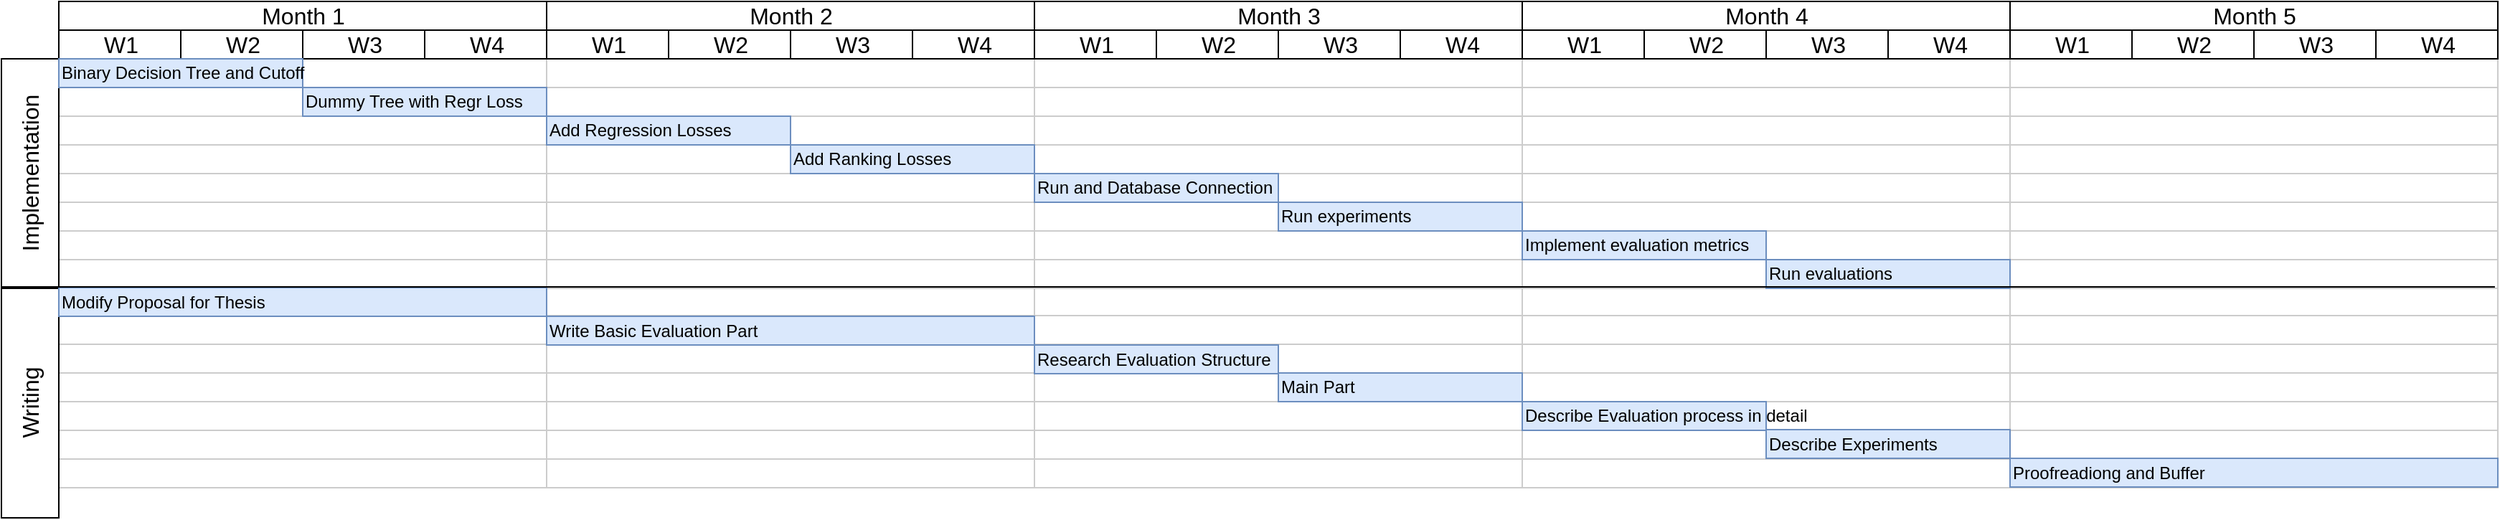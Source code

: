 <mxfile version="15.9.6" type="github">
  <diagram name="Page-1" id="2c4490ee-f0b8-94ab-5012-d5dc3445f7a3">
    <mxGraphModel dx="2062" dy="1154" grid="1" gridSize="10" guides="1" tooltips="1" connect="0" arrows="1" fold="1" page="1" pageScale="1.5" pageWidth="1169" pageHeight="826" background="none" math="0" shadow="0">
      <root>
        <mxCell id="0" style=";html=1;" />
        <mxCell id="1" style=";html=1;" parent="0" />
        <mxCell id="OITDRaYUlJs_esaPdnm7-157" value="Month 1" style="strokeWidth=1;fontStyle=0;html=1;fontSize=16;" vertex="1" parent="1">
          <mxGeometry x="40" y="440" width="340.0" height="20" as="geometry" />
        </mxCell>
        <mxCell id="OITDRaYUlJs_esaPdnm7-158" value="" style="align=left;strokeColor=#CCCCCC;html=1;" vertex="1" parent="1">
          <mxGeometry x="40" y="480" width="340.0" height="20" as="geometry" />
        </mxCell>
        <mxCell id="OITDRaYUlJs_esaPdnm7-159" value="" style="align=left;strokeColor=#CCCCCC;html=1;" vertex="1" parent="1">
          <mxGeometry x="40" y="500" width="340.0" height="20" as="geometry" />
        </mxCell>
        <mxCell id="OITDRaYUlJs_esaPdnm7-160" value="" style="align=left;strokeColor=#CCCCCC;html=1;" vertex="1" parent="1">
          <mxGeometry x="40" y="520" width="340.0" height="20" as="geometry" />
        </mxCell>
        <mxCell id="OITDRaYUlJs_esaPdnm7-161" value="" style="align=left;strokeColor=#CCCCCC;html=1;" vertex="1" parent="1">
          <mxGeometry x="40" y="540" width="340.0" height="20" as="geometry" />
        </mxCell>
        <mxCell id="OITDRaYUlJs_esaPdnm7-162" value="" style="align=left;strokeColor=#CCCCCC;html=1;" vertex="1" parent="1">
          <mxGeometry x="40" y="560" width="340.0" height="20" as="geometry" />
        </mxCell>
        <mxCell id="OITDRaYUlJs_esaPdnm7-163" value="" style="align=left;strokeColor=#CCCCCC;html=1;" vertex="1" parent="1">
          <mxGeometry x="40" y="580" width="340.0" height="20" as="geometry" />
        </mxCell>
        <mxCell id="OITDRaYUlJs_esaPdnm7-164" value="" style="align=left;strokeColor=#CCCCCC;html=1;" vertex="1" parent="1">
          <mxGeometry x="40" y="600" width="340.0" height="20" as="geometry" />
        </mxCell>
        <mxCell id="OITDRaYUlJs_esaPdnm7-165" value="" style="align=left;strokeColor=#CCCCCC;html=1;" vertex="1" parent="1">
          <mxGeometry x="40" y="620" width="340.0" height="20" as="geometry" />
        </mxCell>
        <mxCell id="OITDRaYUlJs_esaPdnm7-166" value="" style="align=left;strokeColor=#CCCCCC;html=1;" vertex="1" parent="1">
          <mxGeometry x="40" y="640" width="340.0" height="19" as="geometry" />
        </mxCell>
        <mxCell id="OITDRaYUlJs_esaPdnm7-167" value="" style="align=left;strokeColor=#CCCCCC;html=1;" vertex="1" parent="1">
          <mxGeometry x="40" y="659" width="340.0" height="20" as="geometry" />
        </mxCell>
        <mxCell id="OITDRaYUlJs_esaPdnm7-168" value="" style="align=left;strokeColor=#CCCCCC;html=1;" vertex="1" parent="1">
          <mxGeometry x="40" y="679" width="340.0" height="20" as="geometry" />
        </mxCell>
        <mxCell id="OITDRaYUlJs_esaPdnm7-169" value="" style="align=left;strokeColor=#CCCCCC;html=1;" vertex="1" parent="1">
          <mxGeometry x="40" y="699" width="340.0" height="20" as="geometry" />
        </mxCell>
        <mxCell id="OITDRaYUlJs_esaPdnm7-170" value="" style="align=left;strokeColor=#CCCCCC;html=1;" vertex="1" parent="1">
          <mxGeometry x="40" y="719" width="340.0" height="20" as="geometry" />
        </mxCell>
        <mxCell id="OITDRaYUlJs_esaPdnm7-171" value="" style="align=left;strokeColor=#CCCCCC;html=1;" vertex="1" parent="1">
          <mxGeometry x="40" y="739" width="340.0" height="20" as="geometry" />
        </mxCell>
        <mxCell id="OITDRaYUlJs_esaPdnm7-172" value="" style="align=left;strokeColor=#CCCCCC;html=1;" vertex="1" parent="1">
          <mxGeometry x="40" y="759" width="340.0" height="20" as="geometry" />
        </mxCell>
        <mxCell id="OITDRaYUlJs_esaPdnm7-174" value="W1" style="strokeWidth=1;fontStyle=0;html=1;fontSize=16;" vertex="1" parent="1">
          <mxGeometry x="40" y="460" width="85.0" height="20" as="geometry" />
        </mxCell>
        <mxCell id="OITDRaYUlJs_esaPdnm7-175" value="W2" style="strokeWidth=1;fontStyle=0;html=1;fontSize=16;" vertex="1" parent="1">
          <mxGeometry x="125" y="460" width="85.0" height="20" as="geometry" />
        </mxCell>
        <mxCell id="OITDRaYUlJs_esaPdnm7-176" value="W3" style="strokeWidth=1;fontStyle=0;html=1;fontSize=16;" vertex="1" parent="1">
          <mxGeometry x="210" y="460" width="85.0" height="20" as="geometry" />
        </mxCell>
        <mxCell id="OITDRaYUlJs_esaPdnm7-177" value="W4" style="strokeWidth=1;fontStyle=0;html=1;fontSize=16;" vertex="1" parent="1">
          <mxGeometry x="295" y="460" width="85.0" height="20" as="geometry" />
        </mxCell>
        <mxCell id="OITDRaYUlJs_esaPdnm7-135" value="Month 2" style="strokeWidth=1;fontStyle=0;html=1;fontSize=16;" vertex="1" parent="1">
          <mxGeometry x="380" y="440" width="340.0" height="20" as="geometry" />
        </mxCell>
        <mxCell id="OITDRaYUlJs_esaPdnm7-136" value="" style="align=left;strokeColor=#CCCCCC;html=1;" vertex="1" parent="1">
          <mxGeometry x="380" y="480" width="340.0" height="20" as="geometry" />
        </mxCell>
        <mxCell id="OITDRaYUlJs_esaPdnm7-137" value="" style="align=left;strokeColor=#CCCCCC;html=1;" vertex="1" parent="1">
          <mxGeometry x="380" y="500" width="340.0" height="20" as="geometry" />
        </mxCell>
        <mxCell id="OITDRaYUlJs_esaPdnm7-138" value="" style="align=left;strokeColor=#CCCCCC;html=1;" vertex="1" parent="1">
          <mxGeometry x="380" y="520" width="340.0" height="20" as="geometry" />
        </mxCell>
        <mxCell id="OITDRaYUlJs_esaPdnm7-139" value="" style="align=left;strokeColor=#CCCCCC;html=1;" vertex="1" parent="1">
          <mxGeometry x="380" y="540" width="340.0" height="20" as="geometry" />
        </mxCell>
        <mxCell id="OITDRaYUlJs_esaPdnm7-140" value="" style="align=left;strokeColor=#CCCCCC;html=1;" vertex="1" parent="1">
          <mxGeometry x="380" y="560" width="340.0" height="20" as="geometry" />
        </mxCell>
        <mxCell id="OITDRaYUlJs_esaPdnm7-141" value="" style="align=left;strokeColor=#CCCCCC;html=1;" vertex="1" parent="1">
          <mxGeometry x="380" y="580" width="340.0" height="20" as="geometry" />
        </mxCell>
        <mxCell id="OITDRaYUlJs_esaPdnm7-142" value="" style="align=left;strokeColor=#CCCCCC;html=1;" vertex="1" parent="1">
          <mxGeometry x="380" y="600" width="340.0" height="20" as="geometry" />
        </mxCell>
        <mxCell id="OITDRaYUlJs_esaPdnm7-143" value="" style="align=left;strokeColor=#CCCCCC;html=1;" vertex="1" parent="1">
          <mxGeometry x="380" y="620" width="340.0" height="20" as="geometry" />
        </mxCell>
        <mxCell id="OITDRaYUlJs_esaPdnm7-144" value="" style="align=left;strokeColor=#CCCCCC;html=1;" vertex="1" parent="1">
          <mxGeometry x="380" y="640" width="340.0" height="19" as="geometry" />
        </mxCell>
        <mxCell id="OITDRaYUlJs_esaPdnm7-145" value="" style="align=left;strokeColor=#CCCCCC;html=1;" vertex="1" parent="1">
          <mxGeometry x="380" y="659" width="340.0" height="20" as="geometry" />
        </mxCell>
        <mxCell id="OITDRaYUlJs_esaPdnm7-146" value="" style="align=left;strokeColor=#CCCCCC;html=1;" vertex="1" parent="1">
          <mxGeometry x="380" y="679" width="340.0" height="20" as="geometry" />
        </mxCell>
        <mxCell id="OITDRaYUlJs_esaPdnm7-147" value="" style="align=left;strokeColor=#CCCCCC;html=1;" vertex="1" parent="1">
          <mxGeometry x="380" y="699" width="340.0" height="20" as="geometry" />
        </mxCell>
        <mxCell id="OITDRaYUlJs_esaPdnm7-148" value="" style="align=left;strokeColor=#CCCCCC;html=1;" vertex="1" parent="1">
          <mxGeometry x="380" y="719" width="340.0" height="20" as="geometry" />
        </mxCell>
        <mxCell id="OITDRaYUlJs_esaPdnm7-149" value="" style="align=left;strokeColor=#CCCCCC;html=1;" vertex="1" parent="1">
          <mxGeometry x="380" y="739" width="340.0" height="20" as="geometry" />
        </mxCell>
        <mxCell id="OITDRaYUlJs_esaPdnm7-150" value="" style="align=left;strokeColor=#CCCCCC;html=1;" vertex="1" parent="1">
          <mxGeometry x="380" y="759" width="340.0" height="20" as="geometry" />
        </mxCell>
        <mxCell id="OITDRaYUlJs_esaPdnm7-152" value="W1" style="strokeWidth=1;fontStyle=0;html=1;fontSize=16;" vertex="1" parent="1">
          <mxGeometry x="380" y="460" width="85.0" height="20" as="geometry" />
        </mxCell>
        <mxCell id="OITDRaYUlJs_esaPdnm7-153" value="W2" style="strokeWidth=1;fontStyle=0;html=1;fontSize=16;" vertex="1" parent="1">
          <mxGeometry x="465" y="460" width="85.0" height="20" as="geometry" />
        </mxCell>
        <mxCell id="OITDRaYUlJs_esaPdnm7-154" value="W3" style="strokeWidth=1;fontStyle=0;html=1;fontSize=16;" vertex="1" parent="1">
          <mxGeometry x="550" y="460" width="85.0" height="20" as="geometry" />
        </mxCell>
        <mxCell id="OITDRaYUlJs_esaPdnm7-155" value="W4" style="strokeWidth=1;fontStyle=0;html=1;fontSize=16;" vertex="1" parent="1">
          <mxGeometry x="635" y="460" width="85.0" height="20" as="geometry" />
        </mxCell>
        <mxCell id="OITDRaYUlJs_esaPdnm7-113" value="Month 3" style="strokeWidth=1;fontStyle=0;html=1;fontSize=16;" vertex="1" parent="1">
          <mxGeometry x="720" y="440" width="340.0" height="20" as="geometry" />
        </mxCell>
        <mxCell id="OITDRaYUlJs_esaPdnm7-114" value="" style="align=left;strokeColor=#CCCCCC;html=1;" vertex="1" parent="1">
          <mxGeometry x="720" y="480" width="340.0" height="20" as="geometry" />
        </mxCell>
        <mxCell id="OITDRaYUlJs_esaPdnm7-115" value="" style="align=left;strokeColor=#CCCCCC;html=1;" vertex="1" parent="1">
          <mxGeometry x="720" y="500" width="340.0" height="20" as="geometry" />
        </mxCell>
        <mxCell id="OITDRaYUlJs_esaPdnm7-116" value="" style="align=left;strokeColor=#CCCCCC;html=1;" vertex="1" parent="1">
          <mxGeometry x="720" y="520" width="340.0" height="20" as="geometry" />
        </mxCell>
        <mxCell id="OITDRaYUlJs_esaPdnm7-117" value="" style="align=left;strokeColor=#CCCCCC;html=1;" vertex="1" parent="1">
          <mxGeometry x="720" y="540" width="340.0" height="20" as="geometry" />
        </mxCell>
        <mxCell id="OITDRaYUlJs_esaPdnm7-118" value="" style="align=left;strokeColor=#CCCCCC;html=1;" vertex="1" parent="1">
          <mxGeometry x="720" y="560" width="340.0" height="20" as="geometry" />
        </mxCell>
        <mxCell id="OITDRaYUlJs_esaPdnm7-119" value="" style="align=left;strokeColor=#CCCCCC;html=1;" vertex="1" parent="1">
          <mxGeometry x="720" y="580" width="340.0" height="20" as="geometry" />
        </mxCell>
        <mxCell id="OITDRaYUlJs_esaPdnm7-120" value="" style="align=left;strokeColor=#CCCCCC;html=1;" vertex="1" parent="1">
          <mxGeometry x="720" y="600" width="340.0" height="20" as="geometry" />
        </mxCell>
        <mxCell id="OITDRaYUlJs_esaPdnm7-121" value="" style="align=left;strokeColor=#CCCCCC;html=1;" vertex="1" parent="1">
          <mxGeometry x="720" y="620" width="340.0" height="20" as="geometry" />
        </mxCell>
        <mxCell id="OITDRaYUlJs_esaPdnm7-122" value="" style="align=left;strokeColor=#CCCCCC;html=1;" vertex="1" parent="1">
          <mxGeometry x="720" y="640" width="340.0" height="19" as="geometry" />
        </mxCell>
        <mxCell id="OITDRaYUlJs_esaPdnm7-123" value="" style="align=left;strokeColor=#CCCCCC;html=1;" vertex="1" parent="1">
          <mxGeometry x="720" y="659" width="340.0" height="20" as="geometry" />
        </mxCell>
        <mxCell id="OITDRaYUlJs_esaPdnm7-124" value="" style="align=left;strokeColor=#CCCCCC;html=1;" vertex="1" parent="1">
          <mxGeometry x="720" y="679" width="340.0" height="20" as="geometry" />
        </mxCell>
        <mxCell id="OITDRaYUlJs_esaPdnm7-125" value="" style="align=left;strokeColor=#CCCCCC;html=1;" vertex="1" parent="1">
          <mxGeometry x="720" y="699" width="340.0" height="20" as="geometry" />
        </mxCell>
        <mxCell id="OITDRaYUlJs_esaPdnm7-126" value="" style="align=left;strokeColor=#CCCCCC;html=1;" vertex="1" parent="1">
          <mxGeometry x="720" y="719" width="340.0" height="20" as="geometry" />
        </mxCell>
        <mxCell id="OITDRaYUlJs_esaPdnm7-127" value="" style="align=left;strokeColor=#CCCCCC;html=1;" vertex="1" parent="1">
          <mxGeometry x="720" y="739" width="340.0" height="20" as="geometry" />
        </mxCell>
        <mxCell id="OITDRaYUlJs_esaPdnm7-128" value="" style="align=left;strokeColor=#CCCCCC;html=1;" vertex="1" parent="1">
          <mxGeometry x="720" y="759" width="340.0" height="20" as="geometry" />
        </mxCell>
        <mxCell id="OITDRaYUlJs_esaPdnm7-130" value="W1" style="strokeWidth=1;fontStyle=0;html=1;fontSize=16;" vertex="1" parent="1">
          <mxGeometry x="720" y="460" width="85.0" height="20" as="geometry" />
        </mxCell>
        <mxCell id="OITDRaYUlJs_esaPdnm7-131" value="W2" style="strokeWidth=1;fontStyle=0;html=1;fontSize=16;" vertex="1" parent="1">
          <mxGeometry x="805" y="460" width="85.0" height="20" as="geometry" />
        </mxCell>
        <mxCell id="OITDRaYUlJs_esaPdnm7-132" value="W3" style="strokeWidth=1;fontStyle=0;html=1;fontSize=16;" vertex="1" parent="1">
          <mxGeometry x="890" y="460" width="85.0" height="20" as="geometry" />
        </mxCell>
        <mxCell id="OITDRaYUlJs_esaPdnm7-133" value="W4" style="strokeWidth=1;fontStyle=0;html=1;fontSize=16;" vertex="1" parent="1">
          <mxGeometry x="975" y="460" width="85.0" height="20" as="geometry" />
        </mxCell>
        <mxCell id="7a8b956e7d50b54d-109" value="Month 4" style="strokeWidth=1;fontStyle=0;html=1;fontSize=16;" parent="1" vertex="1">
          <mxGeometry x="1060" y="440" width="340.0" height="20" as="geometry" />
        </mxCell>
        <mxCell id="7a8b956e7d50b54d-225" value="" style="align=left;strokeColor=#CCCCCC;html=1;" parent="1" vertex="1">
          <mxGeometry x="1060" y="480" width="340.0" height="20" as="geometry" />
        </mxCell>
        <mxCell id="7a8b956e7d50b54d-226" value="" style="align=left;strokeColor=#CCCCCC;html=1;" parent="1" vertex="1">
          <mxGeometry x="1060" y="500" width="340.0" height="20" as="geometry" />
        </mxCell>
        <mxCell id="7a8b956e7d50b54d-227" value="" style="align=left;strokeColor=#CCCCCC;html=1;" parent="1" vertex="1">
          <mxGeometry x="1060" y="520" width="340.0" height="20" as="geometry" />
        </mxCell>
        <mxCell id="7a8b956e7d50b54d-228" value="" style="align=left;strokeColor=#CCCCCC;html=1;" parent="1" vertex="1">
          <mxGeometry x="1060" y="540" width="340.0" height="20" as="geometry" />
        </mxCell>
        <mxCell id="7a8b956e7d50b54d-229" value="" style="align=left;strokeColor=#CCCCCC;html=1;" parent="1" vertex="1">
          <mxGeometry x="1060" y="560" width="340.0" height="20" as="geometry" />
        </mxCell>
        <mxCell id="7a8b956e7d50b54d-230" value="" style="align=left;strokeColor=#CCCCCC;html=1;" parent="1" vertex="1">
          <mxGeometry x="1060" y="580" width="340.0" height="20" as="geometry" />
        </mxCell>
        <mxCell id="7a8b956e7d50b54d-231" value="" style="align=left;strokeColor=#CCCCCC;html=1;" parent="1" vertex="1">
          <mxGeometry x="1060" y="600" width="340.0" height="20" as="geometry" />
        </mxCell>
        <mxCell id="7a8b956e7d50b54d-232" value="" style="align=left;strokeColor=#CCCCCC;html=1;" parent="1" vertex="1">
          <mxGeometry x="1060" y="620" width="340.0" height="20" as="geometry" />
        </mxCell>
        <mxCell id="7a8b956e7d50b54d-233" value="" style="align=left;strokeColor=#CCCCCC;html=1;" parent="1" vertex="1">
          <mxGeometry x="1060" y="640" width="340.0" height="19" as="geometry" />
        </mxCell>
        <mxCell id="7a8b956e7d50b54d-234" value="" style="align=left;strokeColor=#CCCCCC;html=1;" parent="1" vertex="1">
          <mxGeometry x="1060" y="659" width="340.0" height="20" as="geometry" />
        </mxCell>
        <mxCell id="7a8b956e7d50b54d-235" value="" style="align=left;strokeColor=#CCCCCC;html=1;" parent="1" vertex="1">
          <mxGeometry x="1060" y="679" width="340.0" height="20" as="geometry" />
        </mxCell>
        <mxCell id="7a8b956e7d50b54d-236" value="" style="align=left;strokeColor=#CCCCCC;html=1;" parent="1" vertex="1">
          <mxGeometry x="1060" y="699" width="340.0" height="20" as="geometry" />
        </mxCell>
        <mxCell id="7a8b956e7d50b54d-237" value="" style="align=left;strokeColor=#CCCCCC;html=1;" parent="1" vertex="1">
          <mxGeometry x="1060" y="719" width="340.0" height="20" as="geometry" />
        </mxCell>
        <mxCell id="7a8b956e7d50b54d-238" value="" style="align=left;strokeColor=#CCCCCC;html=1;" parent="1" vertex="1">
          <mxGeometry x="1060" y="739" width="340.0" height="20" as="geometry" />
        </mxCell>
        <mxCell id="7a8b956e7d50b54d-239" value="" style="align=left;strokeColor=#CCCCCC;html=1;" parent="1" vertex="1">
          <mxGeometry x="1060" y="759" width="340.0" height="20" as="geometry" />
        </mxCell>
        <mxCell id="7a8b956e7d50b54d-110" value="W1" style="strokeWidth=1;fontStyle=0;html=1;fontSize=16;" parent="1" vertex="1">
          <mxGeometry x="1060" y="460" width="85.0" height="20" as="geometry" />
        </mxCell>
        <mxCell id="7a8b956e7d50b54d-111" value="W2" style="strokeWidth=1;fontStyle=0;html=1;fontSize=16;" parent="1" vertex="1">
          <mxGeometry x="1145" y="460" width="85.0" height="20" as="geometry" />
        </mxCell>
        <mxCell id="7a8b956e7d50b54d-112" value="W3" style="strokeWidth=1;fontStyle=0;html=1;fontSize=16;" parent="1" vertex="1">
          <mxGeometry x="1230" y="460" width="85.0" height="20" as="geometry" />
        </mxCell>
        <mxCell id="7a8b956e7d50b54d-113" value="W4" style="strokeWidth=1;fontStyle=0;html=1;fontSize=16;" parent="1" vertex="1">
          <mxGeometry x="1315" y="460" width="85.0" height="20" as="geometry" />
        </mxCell>
        <mxCell id="OITDRaYUlJs_esaPdnm7-179" value="Month 5" style="strokeWidth=1;fontStyle=0;html=1;fontSize=16;" vertex="1" parent="1">
          <mxGeometry x="1400" y="440" width="340.0" height="20" as="geometry" />
        </mxCell>
        <mxCell id="OITDRaYUlJs_esaPdnm7-180" value="" style="align=left;strokeColor=#CCCCCC;html=1;" vertex="1" parent="1">
          <mxGeometry x="1400" y="480" width="340.0" height="20" as="geometry" />
        </mxCell>
        <mxCell id="OITDRaYUlJs_esaPdnm7-181" value="" style="align=left;strokeColor=#CCCCCC;html=1;" vertex="1" parent="1">
          <mxGeometry x="1400" y="500" width="340.0" height="20" as="geometry" />
        </mxCell>
        <mxCell id="OITDRaYUlJs_esaPdnm7-182" value="" style="align=left;strokeColor=#CCCCCC;html=1;" vertex="1" parent="1">
          <mxGeometry x="1400" y="520" width="340.0" height="20" as="geometry" />
        </mxCell>
        <mxCell id="OITDRaYUlJs_esaPdnm7-183" value="" style="align=left;strokeColor=#CCCCCC;html=1;" vertex="1" parent="1">
          <mxGeometry x="1400" y="540" width="340.0" height="20" as="geometry" />
        </mxCell>
        <mxCell id="OITDRaYUlJs_esaPdnm7-184" value="" style="align=left;strokeColor=#CCCCCC;html=1;" vertex="1" parent="1">
          <mxGeometry x="1400" y="560" width="340.0" height="20" as="geometry" />
        </mxCell>
        <mxCell id="OITDRaYUlJs_esaPdnm7-185" value="" style="align=left;strokeColor=#CCCCCC;html=1;" vertex="1" parent="1">
          <mxGeometry x="1400" y="580" width="340.0" height="20" as="geometry" />
        </mxCell>
        <mxCell id="OITDRaYUlJs_esaPdnm7-186" value="" style="align=left;strokeColor=#CCCCCC;html=1;" vertex="1" parent="1">
          <mxGeometry x="1400" y="600" width="340.0" height="20" as="geometry" />
        </mxCell>
        <mxCell id="OITDRaYUlJs_esaPdnm7-187" value="" style="align=left;strokeColor=#CCCCCC;html=1;" vertex="1" parent="1">
          <mxGeometry x="1400" y="620" width="340.0" height="20" as="geometry" />
        </mxCell>
        <mxCell id="OITDRaYUlJs_esaPdnm7-188" value="" style="align=left;strokeColor=#CCCCCC;html=1;" vertex="1" parent="1">
          <mxGeometry x="1400" y="640" width="340.0" height="19" as="geometry" />
        </mxCell>
        <mxCell id="OITDRaYUlJs_esaPdnm7-189" value="" style="align=left;strokeColor=#CCCCCC;html=1;" vertex="1" parent="1">
          <mxGeometry x="1400" y="659" width="340.0" height="20" as="geometry" />
        </mxCell>
        <mxCell id="OITDRaYUlJs_esaPdnm7-190" value="" style="align=left;strokeColor=#CCCCCC;html=1;" vertex="1" parent="1">
          <mxGeometry x="1400" y="679" width="340.0" height="20" as="geometry" />
        </mxCell>
        <mxCell id="OITDRaYUlJs_esaPdnm7-191" value="" style="align=left;strokeColor=#CCCCCC;html=1;" vertex="1" parent="1">
          <mxGeometry x="1400" y="699" width="340.0" height="20" as="geometry" />
        </mxCell>
        <mxCell id="OITDRaYUlJs_esaPdnm7-192" value="" style="align=left;strokeColor=#CCCCCC;html=1;" vertex="1" parent="1">
          <mxGeometry x="1400" y="719" width="340.0" height="20" as="geometry" />
        </mxCell>
        <mxCell id="OITDRaYUlJs_esaPdnm7-193" value="" style="align=left;strokeColor=#CCCCCC;html=1;" vertex="1" parent="1">
          <mxGeometry x="1400" y="739" width="340.0" height="20" as="geometry" />
        </mxCell>
        <mxCell id="OITDRaYUlJs_esaPdnm7-194" value="" style="align=left;strokeColor=#CCCCCC;html=1;" vertex="1" parent="1">
          <mxGeometry x="1400" y="759" width="340.0" height="20" as="geometry" />
        </mxCell>
        <mxCell id="OITDRaYUlJs_esaPdnm7-196" value="W1" style="strokeWidth=1;fontStyle=0;html=1;fontSize=16;" vertex="1" parent="1">
          <mxGeometry x="1400" y="460" width="85.0" height="20" as="geometry" />
        </mxCell>
        <mxCell id="OITDRaYUlJs_esaPdnm7-197" value="W2" style="strokeWidth=1;fontStyle=0;html=1;fontSize=16;" vertex="1" parent="1">
          <mxGeometry x="1485" y="460" width="85.0" height="20" as="geometry" />
        </mxCell>
        <mxCell id="OITDRaYUlJs_esaPdnm7-198" value="W3" style="strokeWidth=1;fontStyle=0;html=1;fontSize=16;" vertex="1" parent="1">
          <mxGeometry x="1570" y="460" width="85.0" height="20" as="geometry" />
        </mxCell>
        <mxCell id="OITDRaYUlJs_esaPdnm7-199" value="W4" style="strokeWidth=1;fontStyle=0;html=1;fontSize=16;" vertex="1" parent="1">
          <mxGeometry x="1655" y="460" width="85.0" height="20" as="geometry" />
        </mxCell>
        <mxCell id="OITDRaYUlJs_esaPdnm7-205" value="Implementation" style="strokeWidth=1;fontStyle=0;html=1;verticalAlign=middle;horizontal=0;fontSize=16;" vertex="1" parent="1">
          <mxGeometry y="480" width="40" height="160" as="geometry" />
        </mxCell>
        <mxCell id="OITDRaYUlJs_esaPdnm7-207" value="Writing" style="strokeWidth=1;fontStyle=0;html=1;horizontal=0;fontSize=16;" vertex="1" parent="1">
          <mxGeometry y="640" width="40" height="160" as="geometry" />
        </mxCell>
        <mxCell id="7a8b956e7d50b54d-358" value="Binary Decision Tree and Cutoff" style="align=left;strokeColor=#6c8ebf;html=1;fillColor=#dae8fc;" parent="1" vertex="1">
          <mxGeometry x="40" y="480" width="170" height="20" as="geometry" />
        </mxCell>
        <mxCell id="OITDRaYUlJs_esaPdnm7-215" value="Dummy Tree with Regr Loss" style="align=left;strokeColor=#6c8ebf;html=1;fillColor=#dae8fc;" vertex="1" parent="1">
          <mxGeometry x="210" y="500" width="170" height="20" as="geometry" />
        </mxCell>
        <mxCell id="OITDRaYUlJs_esaPdnm7-216" value="Add Regression Losses" style="align=left;strokeColor=#6c8ebf;html=1;fillColor=#dae8fc;" vertex="1" parent="1">
          <mxGeometry x="380" y="520" width="170" height="20" as="geometry" />
        </mxCell>
        <mxCell id="OITDRaYUlJs_esaPdnm7-217" value="Add Ranking Losses" style="align=left;strokeColor=#6c8ebf;html=1;fillColor=#dae8fc;" vertex="1" parent="1">
          <mxGeometry x="550" y="540" width="170" height="20" as="geometry" />
        </mxCell>
        <mxCell id="OITDRaYUlJs_esaPdnm7-218" value="Run and Database Connection" style="align=left;strokeColor=#6c8ebf;html=1;fillColor=#dae8fc;" vertex="1" parent="1">
          <mxGeometry x="720" y="560" width="170" height="20" as="geometry" />
        </mxCell>
        <mxCell id="OITDRaYUlJs_esaPdnm7-219" value="Run experiments" style="align=left;strokeColor=#6c8ebf;html=1;fillColor=#dae8fc;" vertex="1" parent="1">
          <mxGeometry x="890" y="580" width="170" height="20" as="geometry" />
        </mxCell>
        <mxCell id="OITDRaYUlJs_esaPdnm7-220" value="Modify Proposal for Thesis" style="align=left;strokeColor=#6c8ebf;html=1;fillColor=#dae8fc;" vertex="1" parent="1">
          <mxGeometry x="40" y="639.5" width="340" height="20" as="geometry" />
        </mxCell>
        <mxCell id="OITDRaYUlJs_esaPdnm7-221" value="Write Basic Evaluation Part" style="align=left;strokeColor=#6c8ebf;html=1;fillColor=#dae8fc;" vertex="1" parent="1">
          <mxGeometry x="380" y="659.5" width="340" height="20" as="geometry" />
        </mxCell>
        <mxCell id="OITDRaYUlJs_esaPdnm7-222" value="Implement evaluation metrics" style="align=left;strokeColor=#6c8ebf;html=1;fillColor=#dae8fc;" vertex="1" parent="1">
          <mxGeometry x="1060" y="600" width="170" height="20" as="geometry" />
        </mxCell>
        <mxCell id="OITDRaYUlJs_esaPdnm7-223" value="Run evaluations" style="align=left;strokeColor=#6c8ebf;html=1;fillColor=#dae8fc;" vertex="1" parent="1">
          <mxGeometry x="1230" y="620" width="170" height="20" as="geometry" />
        </mxCell>
        <mxCell id="OITDRaYUlJs_esaPdnm7-204" value="" style="endArrow=none;html=1;rounded=0;entryX=0.994;entryY=0.95;entryDx=0;entryDy=0;entryPerimeter=0;" edge="1" parent="1" target="OITDRaYUlJs_esaPdnm7-187">
          <mxGeometry width="50" height="50" relative="1" as="geometry">
            <mxPoint y="639" as="sourcePoint" />
            <mxPoint x="860" y="530" as="targetPoint" />
          </mxGeometry>
        </mxCell>
        <mxCell id="OITDRaYUlJs_esaPdnm7-224" value="Research Evaluation Structure" style="align=left;strokeColor=#6c8ebf;html=1;fillColor=#dae8fc;" vertex="1" parent="1">
          <mxGeometry x="720" y="679.5" width="170" height="20" as="geometry" />
        </mxCell>
        <mxCell id="OITDRaYUlJs_esaPdnm7-225" value="Describe Evaluation process in detail" style="align=left;strokeColor=#6c8ebf;html=1;fillColor=#dae8fc;" vertex="1" parent="1">
          <mxGeometry x="1060" y="719" width="170" height="20" as="geometry" />
        </mxCell>
        <mxCell id="OITDRaYUlJs_esaPdnm7-226" value="Proofreadiong and Buffer" style="align=left;strokeColor=#6c8ebf;html=1;fillColor=#dae8fc;" vertex="1" parent="1">
          <mxGeometry x="1400" y="758.5" width="340" height="20" as="geometry" />
        </mxCell>
        <mxCell id="OITDRaYUlJs_esaPdnm7-227" value="Describe Experiments" style="align=left;strokeColor=#6c8ebf;html=1;fillColor=#dae8fc;" vertex="1" parent="1">
          <mxGeometry x="1230" y="738.5" width="170" height="20" as="geometry" />
        </mxCell>
        <mxCell id="OITDRaYUlJs_esaPdnm7-228" value="Main Part" style="align=left;strokeColor=#6c8ebf;html=1;fillColor=#dae8fc;" vertex="1" parent="1">
          <mxGeometry x="890" y="699" width="170" height="20" as="geometry" />
        </mxCell>
      </root>
    </mxGraphModel>
  </diagram>
</mxfile>
